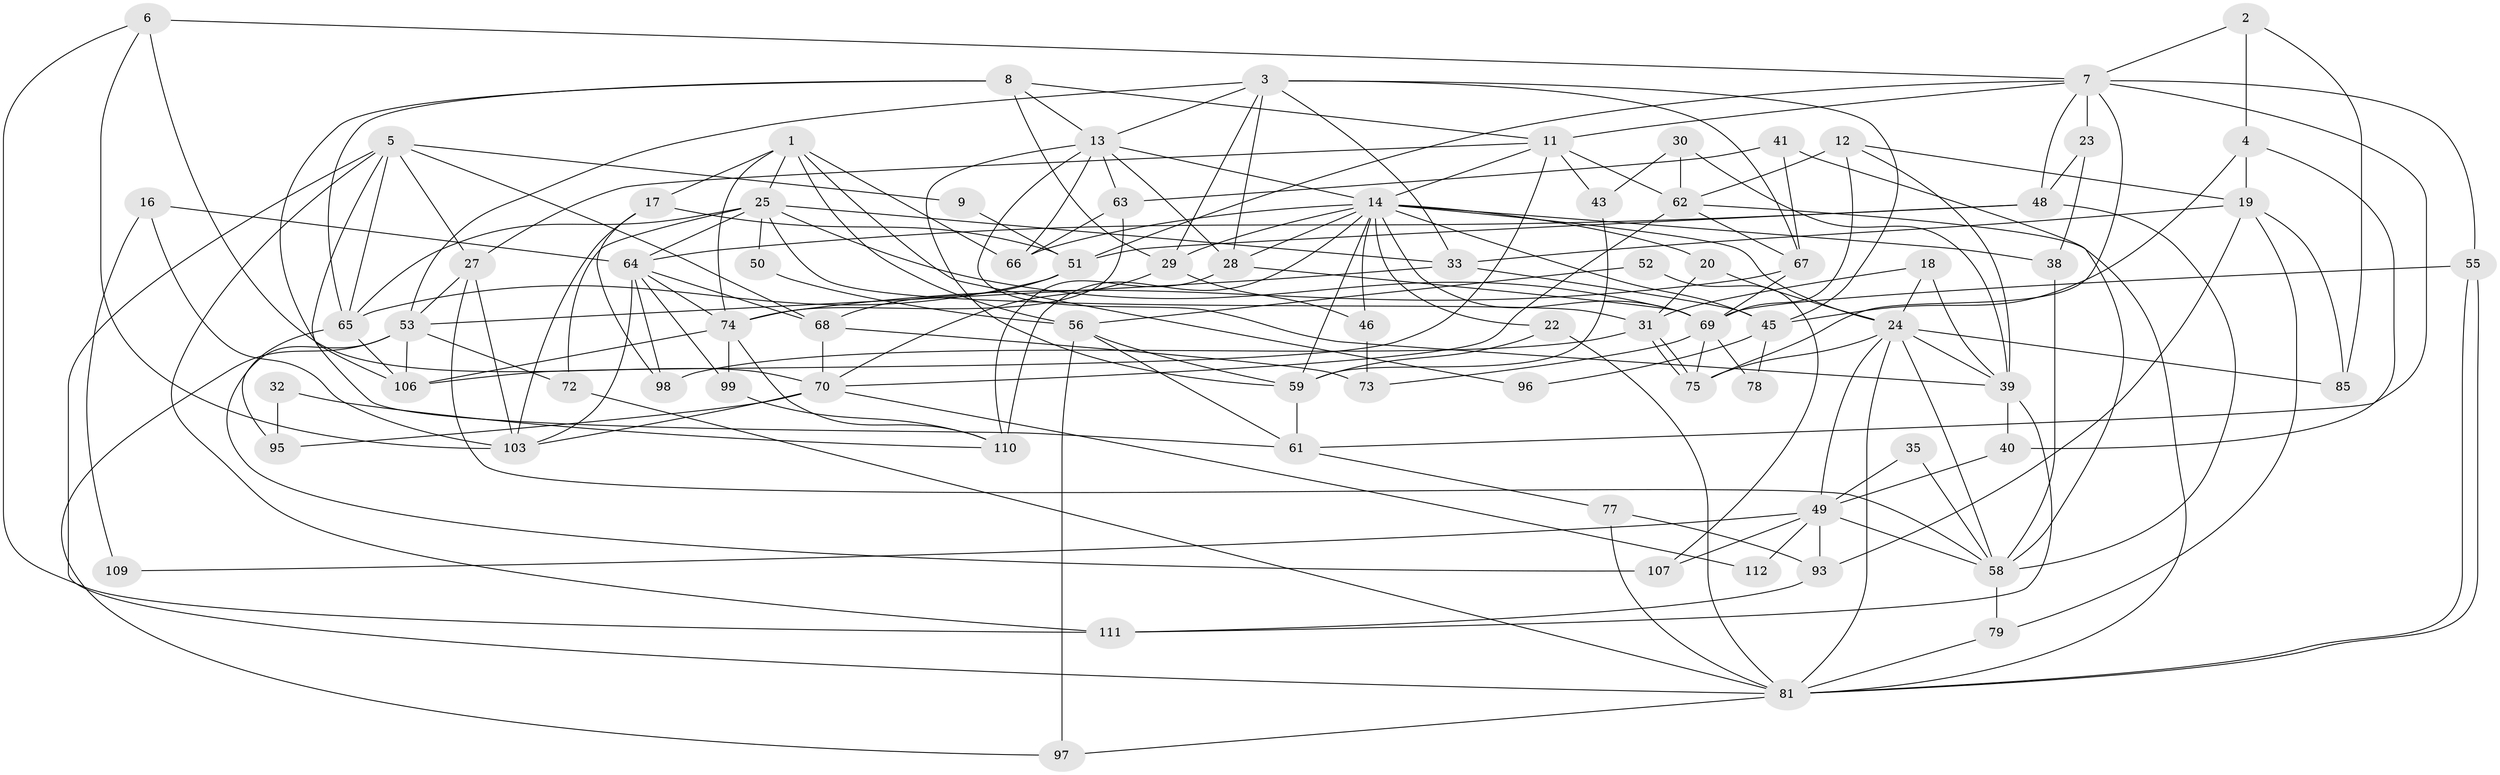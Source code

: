 // Generated by graph-tools (version 1.1) at 2025/52/02/27/25 19:52:02]
// undirected, 79 vertices, 190 edges
graph export_dot {
graph [start="1"]
  node [color=gray90,style=filled];
  1 [super="+76"];
  2;
  3 [super="+15"];
  4;
  5 [super="+10"];
  6;
  7 [super="+44"];
  8 [super="+80"];
  9;
  11 [super="+21"];
  12;
  13 [super="+47"];
  14 [super="+37"];
  16;
  17 [super="+92"];
  18;
  19 [super="+34"];
  20;
  22;
  23;
  24 [super="+26"];
  25;
  27 [super="+54"];
  28 [super="+36"];
  29 [super="+42"];
  30 [super="+94"];
  31 [super="+115"];
  32;
  33 [super="+60"];
  35;
  38 [super="+104"];
  39 [super="+114"];
  40;
  41;
  43;
  45 [super="+101"];
  46;
  48 [super="+86"];
  49 [super="+90"];
  50;
  51;
  52;
  53 [super="+57"];
  55;
  56 [super="+87"];
  58 [super="+83"];
  59 [super="+102"];
  61;
  62 [super="+108"];
  63;
  64 [super="+89"];
  65 [super="+84"];
  66;
  67 [super="+105"];
  68;
  69 [super="+91"];
  70 [super="+71"];
  72;
  73;
  74 [super="+100"];
  75 [super="+82"];
  77;
  78;
  79;
  81 [super="+88"];
  85;
  93;
  95;
  96;
  97;
  98;
  99;
  103;
  106 [super="+116"];
  107;
  109;
  110 [super="+113"];
  111 [super="+117"];
  112;
  1 -- 25;
  1 -- 96;
  1 -- 66;
  1 -- 17;
  1 -- 74;
  1 -- 56;
  2 -- 85;
  2 -- 7;
  2 -- 4;
  3 -- 45;
  3 -- 67;
  3 -- 53;
  3 -- 33;
  3 -- 29;
  3 -- 13;
  3 -- 28;
  4 -- 40;
  4 -- 45;
  4 -- 19;
  5 -- 27;
  5 -- 61;
  5 -- 81;
  5 -- 65;
  5 -- 68;
  5 -- 9;
  5 -- 111;
  6 -- 7;
  6 -- 103;
  6 -- 111;
  6 -- 70;
  7 -- 61;
  7 -- 23;
  7 -- 48;
  7 -- 51;
  7 -- 55;
  7 -- 11;
  7 -- 75;
  8 -- 11;
  8 -- 65;
  8 -- 106;
  8 -- 29;
  8 -- 13;
  9 -- 51;
  11 -- 43 [weight=2];
  11 -- 106;
  11 -- 62;
  11 -- 27;
  11 -- 14;
  12 -- 69;
  12 -- 39;
  12 -- 62;
  12 -- 19;
  13 -- 14;
  13 -- 66;
  13 -- 39;
  13 -- 59;
  13 -- 63;
  13 -- 28;
  14 -- 24;
  14 -- 22;
  14 -- 38 [weight=2];
  14 -- 66;
  14 -- 69;
  14 -- 45;
  14 -- 46;
  14 -- 20;
  14 -- 28;
  14 -- 29;
  14 -- 59;
  14 -- 110;
  16 -- 103;
  16 -- 109;
  16 -- 64;
  17 -- 51;
  17 -- 98;
  17 -- 103;
  18 -- 39;
  18 -- 24;
  18 -- 31;
  19 -- 33;
  19 -- 85;
  19 -- 93;
  19 -- 79;
  20 -- 31;
  20 -- 24;
  22 -- 59;
  22 -- 81;
  23 -- 48;
  23 -- 38;
  24 -- 58;
  24 -- 39;
  24 -- 49;
  24 -- 75;
  24 -- 81;
  24 -- 85;
  25 -- 50;
  25 -- 69;
  25 -- 72;
  25 -- 31;
  25 -- 33;
  25 -- 64;
  25 -- 65;
  27 -- 53;
  27 -- 58;
  27 -- 103;
  28 -- 110;
  28 -- 69;
  29 -- 46;
  29 -- 70;
  30 -- 39;
  30 -- 62;
  30 -- 43;
  31 -- 75;
  31 -- 75;
  31 -- 98;
  32 -- 95;
  32 -- 110;
  33 -- 45;
  33 -- 53;
  35 -- 58;
  35 -- 49;
  38 -- 58;
  39 -- 40;
  39 -- 111;
  40 -- 49;
  41 -- 67;
  41 -- 63;
  41 -- 58;
  43 -- 59 [weight=2];
  45 -- 78;
  45 -- 96;
  46 -- 73;
  48 -- 51;
  48 -- 64 [weight=2];
  48 -- 58;
  49 -- 109;
  49 -- 112;
  49 -- 58;
  49 -- 107;
  49 -- 93;
  50 -- 56;
  51 -- 68;
  51 -- 65;
  52 -- 107;
  52 -- 56;
  53 -- 106;
  53 -- 97;
  53 -- 107;
  53 -- 72;
  55 -- 81;
  55 -- 81;
  55 -- 69;
  56 -- 59;
  56 -- 97;
  56 -- 61;
  58 -- 79;
  59 -- 61;
  61 -- 77;
  62 -- 67;
  62 -- 81;
  62 -- 70;
  63 -- 66;
  63 -- 74;
  64 -- 68;
  64 -- 99;
  64 -- 103;
  64 -- 98;
  64 -- 74;
  65 -- 106 [weight=2];
  65 -- 95;
  67 -- 74;
  67 -- 69;
  68 -- 73;
  68 -- 70;
  69 -- 73;
  69 -- 78;
  69 -- 75;
  70 -- 103;
  70 -- 95;
  70 -- 112;
  72 -- 81;
  74 -- 106;
  74 -- 99;
  74 -- 110;
  77 -- 81;
  77 -- 93;
  79 -- 81;
  81 -- 97;
  93 -- 111;
  99 -- 110;
}
